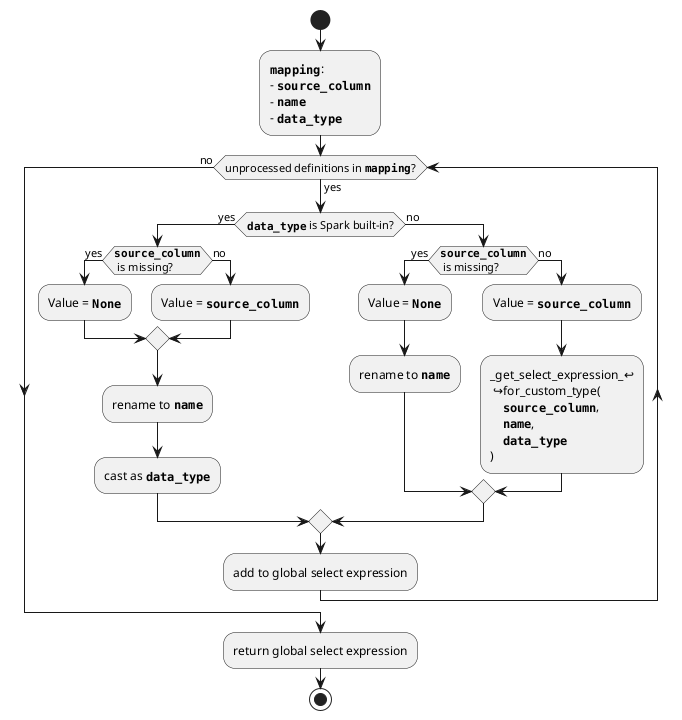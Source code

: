 @startuml
start

skinparam monochrome true
skinparam defaultFontname Bitstream Vera Sans Mono
' skinparam defaultFontSize 18

:**""mapping""**:
- **""source_column""**
- **""name""**
- **""data_type""**;
while (unprocessed definitions in **""mapping""**?) is (yes)
  if (**""data_type""** is Spark built-in?) then (yes)
    if (**""source_column""**\n is missing?) then (yes)
      :Value = **""None""**;
    else (no)
      :Value = **""source_column""**;
    endif
    :rename to **""name""**;
    :cast as **""data_type""**;
  else (no)
    if (**""source_column""**\n is missing?) then (yes)
      :Value = **""None""**;
      :rename to **""name""**;
    else (no)
      :Value = **""source_column""**;
      :_get_select_expression_↩
       ↪for_custom_type(
          **""source_column""**, 
          **""name""**, 
          **""data_type""**
      );
    endif
  endif
  :add to global select expression;
endwhile (no)
:return global select expression;

stop
@enduml
